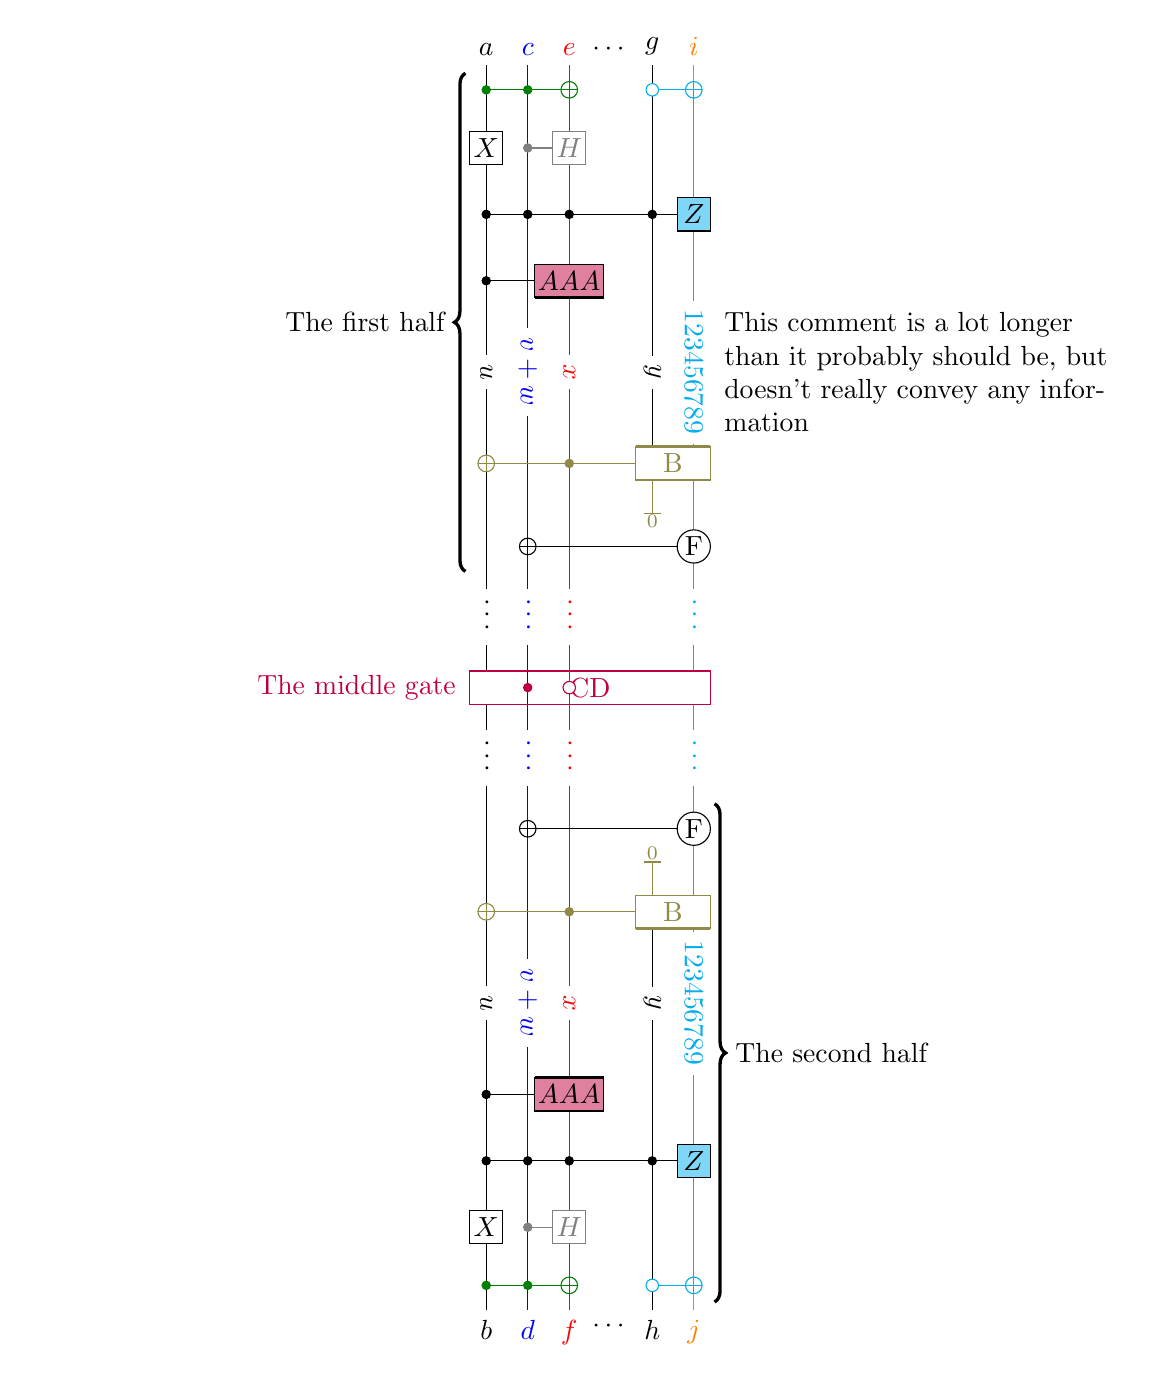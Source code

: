 %! \usetikzlibrary{decorations.pathreplacing,decorations.pathmorphing}
\definecolor{grey}{rgb}{.5,.5,.5}
\begin{tikzpicture}[scale=1.0,x=1pt,y=1pt]
\filldraw[color=white] (7.5, 0.0) rectangle (-82.5, -450.0);
% Drawing wires
% Line 5: ... W
\draw[color=black] (-30.0,0.0) node[above] {$\cdots$};
% Line 3: 1 W color=blue c d
\draw[color=blue] (-60.0,0.0) -- (-60.0,-450.0);
\draw[color=blue] (-60.0,0.0) node[above] {$c$};
% Line 2: 0 W a b
\draw[color=black] (-75.0,0.0) -- (-75.0,-450.0);
\draw[color=black] (-75.0,0.0) node[above] {$a$};
% Line 6: 3 W g h
\draw[color=black] (-15.0,0.0) -- (-15.0,-144.0);
\draw[color=yellow!50!black] (-15.0,-144.0) -- (-15.0,-165.0);
\draw[color=yellow!50!black] (-15.0,-285.0) -- (-15.0,-306.0);
\draw[color=black] (-15.0,-306.0) -- (-15.0,-450.0);
\draw[color=black] (-15.0,0.0) node[above] {$g$};
% Line 4: color=red 2 W e f
\draw[color=red] (-45.0,0.0) -- (-45.0,-450.0);
\draw[color=red] (-45.0,0.0) node[above] {$e$};
% Line 7: 4 W color=orange i j
\draw[color=orange] (-0.0,0.0) -- (-0.0,-9.0);
\draw[color=cyan] (-0.0,-9.0) -- (-0.0,-441.0);
\draw[color=orange] (-0.0,-441.0) -- (-0.0,-450.0);
\draw[color=orange] (-0.0,0.0) node[above] {$i$};
% Done with wires; drawing gates
% Line 11: 2 T 0 1 color=green!50!black
\begin{scope}[color=green!50!black]
\draw (-75.0,-9.0) -- (-45.0,-9.0);
\begin{scope}
\draw[fill=white] (-45.0, -9.0) circle(3.0pt);
\clip (-45.0, -9.0) circle(3.0pt);
\draw (-48.0, -9.0) -- (-42.0, -9.0);
\draw (-45.0, -12.0) -- (-45.0, -6.0);
\end{scope}
\filldraw (-75.0, -9.0) circle(1.5pt);
\filldraw (-60.0, -9.0) circle(1.5pt);
\draw (-75.0,-441.0) -- (-45.0,-441.0);
\begin{scope}
\draw[fill=white] (-45.0, -441.0) circle(3.0pt);
\clip (-45.0, -441.0) circle(3.0pt);
\draw (-48.0, -441.0) -- (-42.0, -441.0);
\draw (-45.0, -444.0) -- (-45.0, -438.0);
\end{scope}
\filldraw (-75.0, -441.0) circle(1.5pt);
\filldraw (-60.0, -441.0) circle(1.5pt);
\end{scope}
% Line 12: 4:color=cyan C -3 color=cyan
\begin{scope}[color=cyan]
\draw (-15.0,-9.0) -- (-0.0,-9.0);
\begin{scope}
\draw[fill=white] (-0.0, -9.0) circle(3.0pt);
\clip (-0.0, -9.0) circle(3.0pt);
\draw (-3.0, -9.0) -- (3.0, -9.0);
\draw (-0.0, -12.0) -- (-0.0, -6.0);
\end{scope}
\draw[fill=white] (-15.0, -9.0) circle(2.25pt);
\draw (-15.0,-441.0) -- (-0.0,-441.0);
\begin{scope}
\draw[fill=white] (-0.0, -441.0) circle(3.0pt);
\clip (-0.0, -441.0) circle(3.0pt);
\draw (-3.0, -441.0) -- (3.0, -441.0);
\draw (-0.0, -444.0) -- (-0.0, -438.0);
\end{scope}
\draw[fill=white] (-15.0, -441.0) circle(2.25pt);
\end{scope}
% Line 13: 0 X
\begin{scope}
\draw[fill=white] (-75.0, -30.0) +(-45.0:8.485pt and 8.485pt) -- +(45.0:8.485pt and 8.485pt) -- +(135.0:8.485pt and 8.485pt) -- +(225.0:8.485pt and 8.485pt) -- cycle;
\clip (-75.0, -30.0) +(-45.0:8.485pt and 8.485pt) -- +(45.0:8.485pt and 8.485pt) -- +(135.0:8.485pt and 8.485pt) -- +(225.0:8.485pt and 8.485pt) -- cycle;
\draw (-75.0, -30.0) node {$X$};
\end{scope}
\begin{scope}
\draw[fill=white] (-75.0, -420.0) +(-45.0:8.485pt and 8.485pt) -- +(45.0:8.485pt and 8.485pt) -- +(135.0:8.485pt and 8.485pt) -- +(225.0:8.485pt and 8.485pt) -- cycle;
\clip (-75.0, -420.0) +(-45.0:8.485pt and 8.485pt) -- +(45.0:8.485pt and 8.485pt) -- +(135.0:8.485pt and 8.485pt) -- +(225.0:8.485pt and 8.485pt) -- cycle;
\draw (-75.0, -420.0) node {$X$};
\end{scope}
% Line 14: 2 color=grey H 1
\begin{scope}[color=grey]
\draw (-60.0,-30.0) -- (-45.0,-30.0);
\begin{scope}[color=grey]
\begin{scope}
\draw[fill=white] (-45.0, -30.0) +(-45.0:8.485pt and 8.485pt) -- +(45.0:8.485pt and 8.485pt) -- +(135.0:8.485pt and 8.485pt) -- +(225.0:8.485pt and 8.485pt) -- cycle;
\clip (-45.0, -30.0) +(-45.0:8.485pt and 8.485pt) -- +(45.0:8.485pt and 8.485pt) -- +(135.0:8.485pt and 8.485pt) -- +(225.0:8.485pt and 8.485pt) -- cycle;
\draw (-45.0, -30.0) node {$H$};
\end{scope}
\end{scope}
\filldraw (-60.0, -30.0) circle(1.5pt);
\draw (-60.0,-420.0) -- (-45.0,-420.0);
\begin{scope}[color=grey]
\begin{scope}
\draw[fill=white] (-45.0, -420.0) +(-45.0:8.485pt and 8.485pt) -- +(45.0:8.485pt and 8.485pt) -- +(135.0:8.485pt and 8.485pt) -- +(225.0:8.485pt and 8.485pt) -- cycle;
\clip (-45.0, -420.0) +(-45.0:8.485pt and 8.485pt) -- +(45.0:8.485pt and 8.485pt) -- +(135.0:8.485pt and 8.485pt) -- +(225.0:8.485pt and 8.485pt) -- cycle;
\draw (-45.0, -420.0) node {$H$};
\end{scope}
\end{scope}
\filldraw (-60.0, -420.0) circle(1.5pt);
\end{scope}
% Line 15: 4 Z 0 1 2 3 fill=cyan!50!white
\draw (-75.0,-54.0) -- (-0.0,-54.0);
\begin{scope}
\draw[fill=cyan!50!white] (0.0, -54.0) +(-45.0:8.485pt and 8.485pt) -- +(45.0:8.485pt and 8.485pt) -- +(135.0:8.485pt and 8.485pt) -- +(225.0:8.485pt and 8.485pt) -- cycle;
\clip (0.0, -54.0) +(-45.0:8.485pt and 8.485pt) -- +(45.0:8.485pt and 8.485pt) -- +(135.0:8.485pt and 8.485pt) -- +(225.0:8.485pt and 8.485pt) -- cycle;
\draw (0.0, -54.0) node {$Z$};
\end{scope}
\filldraw (-75.0, -54.0) circle(1.5pt);
\filldraw (-60.0, -54.0) circle(1.5pt);
\filldraw (-45.0, -54.0) circle(1.5pt);
\filldraw (-15.0, -54.0) circle(1.5pt);
\draw (-75.0,-396.0) -- (-0.0,-396.0);
\begin{scope}
\draw[fill=cyan!50!white] (0.0, -396.0) +(-45.0:8.485pt and 8.485pt) -- +(45.0:8.485pt and 8.485pt) -- +(135.0:8.485pt and 8.485pt) -- +(225.0:8.485pt and 8.485pt) -- cycle;
\clip (0.0, -396.0) +(-45.0:8.485pt and 8.485pt) -- +(45.0:8.485pt and 8.485pt) -- +(135.0:8.485pt and 8.485pt) -- +(225.0:8.485pt and 8.485pt) -- cycle;
\draw (0.0, -396.0) node {$Z$};
\end{scope}
\filldraw (-75.0, -396.0) circle(1.5pt);
\filldraw (-60.0, -396.0) circle(1.5pt);
\filldraw (-45.0, -396.0) circle(1.5pt);
\filldraw (-15.0, -396.0) circle(1.5pt);
% Line 17: 2 G| $A A A$ 0 width=25 fill=purple!50!white
\draw (-75.0,-78.0) -- (-45.0,-78.0);
\begin{scope}
\draw[fill=purple!50!white] (-45.0, -78.0) +(-45.0:17.678pt and 8.485pt) -- +(45.0:17.678pt and 8.485pt) -- +(135.0:17.678pt and 8.485pt) -- +(225.0:17.678pt and 8.485pt) -- cycle;
\draw[very thick,solid] (-45.0, -78.0) +(225.0:17.678pt and 8.485pt) -- +(-45.0:17.678pt and 8.485pt);
\clip (-45.0, -78.0) +(-45.0:17.678pt and 8.485pt) -- +(45.0:17.678pt and 8.485pt) -- +(135.0:17.678pt and 8.485pt) -- +(225.0:17.678pt and 8.485pt) -- cycle;
\draw (-45.0, -78.0) node {$A A A$};
\end{scope}
\filldraw (-75.0, -78.0) circle(1.5pt);
\draw (-75.0,-372.0) -- (-45.0,-372.0);
\begin{scope}
\draw[fill=purple!50!white] (-45.0, -372.0) +(-45.0:17.678pt and 8.485pt) -- +(45.0:17.678pt and 8.485pt) -- +(135.0:17.678pt and 8.485pt) -- +(225.0:17.678pt and 8.485pt) -- cycle;
\draw[very thick,solid] (-45.0, -372.0) +(45.0:17.678pt and 8.485pt) -- +(135.0:17.678pt and 8.485pt);
\clip (-45.0, -372.0) +(-45.0:17.678pt and 8.485pt) -- +(45.0:17.678pt and 8.485pt) -- +(135.0:17.678pt and 8.485pt) -- +(225.0:17.678pt and 8.485pt) -- cycle;
\draw (-45.0, -372.0) node {$A A A$};
\end{scope}
\filldraw (-75.0, -372.0) circle(1.5pt);
% Line 19: LABEL length=30 u {v + w} x {} y 123456789 %% This comment is a lot longer than it probably should be, but doesn't really convey any information
\draw (7.5, -111.0) node[text width=144pt,right] {This comment is a lot longer than it probably should be, but doesn't really convey any information};
\draw[color=black] (-75.0, -111.0) node [fill=white, rotate around={-90:(0,0)}] {$u$};
\draw[color=blue] (-60.0, -111.0) node [fill=white, rotate around={-90:(0,0)}] {${v + w}$};
\draw[color=red] (-45.0, -111.0) node [fill=white, rotate around={-90:(0,0)}] {$x$};
\draw[color=black] (-15.0, -111.0) node [fill=white, rotate around={-90:(0,0)}] {$y$};
\draw[color=cyan] (-0.0, -111.0) node [fill=white, rotate around={-90:(0,0)}] {$123456789$};
\draw[color=black] (-75.0, -339.0) node [fill=white, rotate around={-90:(0,0)}] {$u$};
\draw[color=blue] (-60.0, -339.0) node [fill=white, rotate around={-90:(0,0)}] {${v + w}$};
\draw[color=red] (-45.0, -339.0) node [fill=white, rotate around={-90:(0,0)}] {$x$};
\draw[color=black] (-15.0, -339.0) node [fill=white, rotate around={-90:(0,0)}] {$y$};
\draw[color=cyan] (-0.0, -339.0) node [fill=white, rotate around={-90:(0,0)}] {$123456789$};
% Line 21: 3:yellowblack 4 |G color=yellow!50!black B +0:size=6 2:size=3
\begin{scope}[color=yellow!50!black]
\draw (-75.0,-144.0) -- (-0.0,-144.0);
\begin{scope}[color=yellow!50!black]
\begin{scope}
\draw[fill=white] (-7.5, -144.0) +(-45.0:19.092pt and 8.485pt) -- +(45.0:19.092pt and 8.485pt) -- +(135.0:19.092pt and 8.485pt) -- +(225.0:19.092pt and 8.485pt) -- cycle;
\draw[very thick,solid] (-7.5, -144.0) +(45.0:19.092pt and 8.485pt) -- +(135.0:19.092pt and 8.485pt);
\clip (-7.5, -144.0) +(-45.0:19.092pt and 8.485pt) -- +(45.0:19.092pt and 8.485pt) -- +(135.0:19.092pt and 8.485pt) -- +(225.0:19.092pt and 8.485pt) -- cycle;
\draw (-7.5, -144.0) node {B};
\end{scope}
\end{scope}
\begin{scope}
\draw[fill=white] (-75.0, -144.0) circle(3.0pt);
\clip (-75.0, -144.0) circle(3.0pt);
\draw (-78.0, -144.0) -- (-72.0, -144.0);
\draw (-75.0, -147.0) -- (-75.0, -141.0);
\end{scope}
\filldraw (-45.0, -144.0) circle(1.5pt);
\draw (-75.0,-306.0) -- (-0.0,-306.0);
\begin{scope}[color=yellow!50!black]
\begin{scope}
\draw[fill=white] (-7.5, -306.0) +(-45.0:19.092pt and 8.485pt) -- +(45.0:19.092pt and 8.485pt) -- +(135.0:19.092pt and 8.485pt) -- +(225.0:19.092pt and 8.485pt) -- cycle;
\draw[very thick,solid] (-7.5, -306.0) +(225.0:19.092pt and 8.485pt) -- +(-45.0:19.092pt and 8.485pt);
\clip (-7.5, -306.0) +(-45.0:19.092pt and 8.485pt) -- +(45.0:19.092pt and 8.485pt) -- +(135.0:19.092pt and 8.485pt) -- +(225.0:19.092pt and 8.485pt) -- cycle;
\draw (-7.5, -306.0) node {B};
\end{scope}
\end{scope}
\begin{scope}
\draw[fill=white] (-75.0, -306.0) circle(3.0pt);
\clip (-75.0, -306.0) circle(3.0pt);
\draw (-78.0, -306.0) -- (-72.0, -306.0);
\draw (-75.0, -309.0) -- (-75.0, -303.0);
\end{scope}
\filldraw (-45.0, -306.0) circle(1.5pt);
\end{scope}
% Line 23: 3 OUT 0 yellowblack
\begin{scope}[color=yellow!50!black]
\filldraw[color=white] (-18.0, -168.0) rectangle (-12.0, -162.0);
\draw (-18.0, -162.0) -- (-12.0, -162.0);
\draw (-15.0, -165.0) node {$\scriptstyle{0}$};
\filldraw[color=white] (-18.0, -288.0) rectangle (-12.0, -282.0);
\draw (-18.0, -288.0) -- (-12.0, -288.0);
\draw (-15.0, -285.0) node {$\scriptstyle{0}$};
\end{scope}
% Line 24: 4 P F +1
\draw (-60.0,-174.0) -- (-0.0,-174.0);
\begin{scope}
\draw[fill=white] (-0.0, -174.0) circle(6.0pt);
\clip (-0.0, -174.0) circle(6.0pt);
\draw (-0.0, -174.0) node {F};
\end{scope}
\begin{scope}
\draw[fill=white] (-60.0, -174.0) circle(3.0pt);
\clip (-60.0, -174.0) circle(3.0pt);
\draw (-63.0, -174.0) -- (-57.0, -174.0);
\draw (-60.0, -177.0) -- (-60.0, -171.0);
\end{scope}
\draw (-60.0,-276.0) -- (-0.0,-276.0);
\begin{scope}
\draw[fill=white] (-0.0, -276.0) circle(6.0pt);
\clip (-0.0, -276.0) circle(6.0pt);
\draw (-0.0, -276.0) node {F};
\end{scope}
\begin{scope}
\draw[fill=white] (-60.0, -276.0) circle(3.0pt);
\clip (-60.0, -276.0) circle(3.0pt);
\draw (-63.0, -276.0) -- (-57.0, -276.0);
\draw (-60.0, -279.0) -- (-60.0, -273.0);
\end{scope}
% Line 28: LABEL ...
\draw[color=black] (-75.0, -199.5) node [fill=white, rotate around={-90:(0,0)}] {$\cdots$};
\draw[color=blue] (-60.0, -199.5) node [fill=white, rotate around={-90:(0,0)}] {$\cdots$};
\draw[color=red] (-45.0, -199.5) node [fill=white, rotate around={-90:(0,0)}] {$\cdots$};
\draw[color=cyan] (-0.0, -199.5) node [fill=white, rotate around={-90:(0,0)}] {$\cdots$};
\draw[color=black] (-75.0, -250.5) node [fill=white, rotate around={-90:(0,0)}] {$\cdots$};
\draw[color=blue] (-60.0, -250.5) node [fill=white, rotate around={-90:(0,0)}] {$\cdots$};
\draw[color=red] (-45.0, -250.5) node [fill=white, rotate around={-90:(0,0)}] {$\cdots$};
\draw[color=cyan] (-0.0, -250.5) node [fill=white, rotate around={-90:(0,0)}] {$\cdots$};
% Line 30: 0 4 G CD 1 -2 color=purple % The middle gate
\begin{scope}[color=purple]
\draw (-82.5, -225.0) node[text width=144pt,left,text ragged left] {The middle gate};
\draw (-75.0,-225.0) -- (-0.0,-225.0);
\begin{scope}[color=purple]
\begin{scope}
\draw[fill=white] (-37.5, -225.0) +(-45.0:61.518pt and 8.485pt) -- +(45.0:61.518pt and 8.485pt) -- +(135.0:61.518pt and 8.485pt) -- +(225.0:61.518pt and 8.485pt) -- cycle;
\clip (-37.5, -225.0) +(-45.0:61.518pt and 8.485pt) -- +(45.0:61.518pt and 8.485pt) -- +(135.0:61.518pt and 8.485pt) -- +(225.0:61.518pt and 8.485pt) -- cycle;
\draw (-37.5, -225.0) node {CD};
\end{scope}
\end{scope}
\draw[color=blue] (-60.0, -219.0) -- (-60.0, -231.0);
\draw[color=red] (-45.0, -219.0) -- (-45.0, -231.0);
\filldraw (-60.0, -225.0) circle(1.5pt);
\draw[fill=white] (-45.0, -225.0) circle(2.25pt);
\end{scope}
% Done with gates; drawing ending labels
\draw[color=black] (-30.0,-450.0) node[below] {$\cdots$};
\draw[color=blue] (-60.0,-450.0) node[below] {$d$};
\draw[color=black] (-75.0,-450.0) node[below] {$b$};
\draw[color=black] (-15.0,-450.0) node[below] {$h$};
\draw[color=red] (-45.0,-450.0) node[below] {$f$};
\draw[color=orange] (-0.0,-450.0) node[below] {$j$};
% Done with ending labels; drawing cut lines and comments
% Line 26: @ 7 % The first half
\draw[decorate,decoration={brace,mirror,amplitude = 4.0pt},very thick] (-82.5,-3.0) -- (-82.5,-183.0);
\draw (-86.5, -93.0) node[text width=144pt,left,text ragged left] {The first half};
% Line 32: @ 10 16 %% The second half
\draw[decorate,decoration={brace,amplitude = 4.0pt},very thick] (7.5,-267.0) -- (7.5,-447.0);
\draw (11.5, -357.0) node[text width=144pt,right] {The second half};
% Done with comments
\end{tikzpicture}
